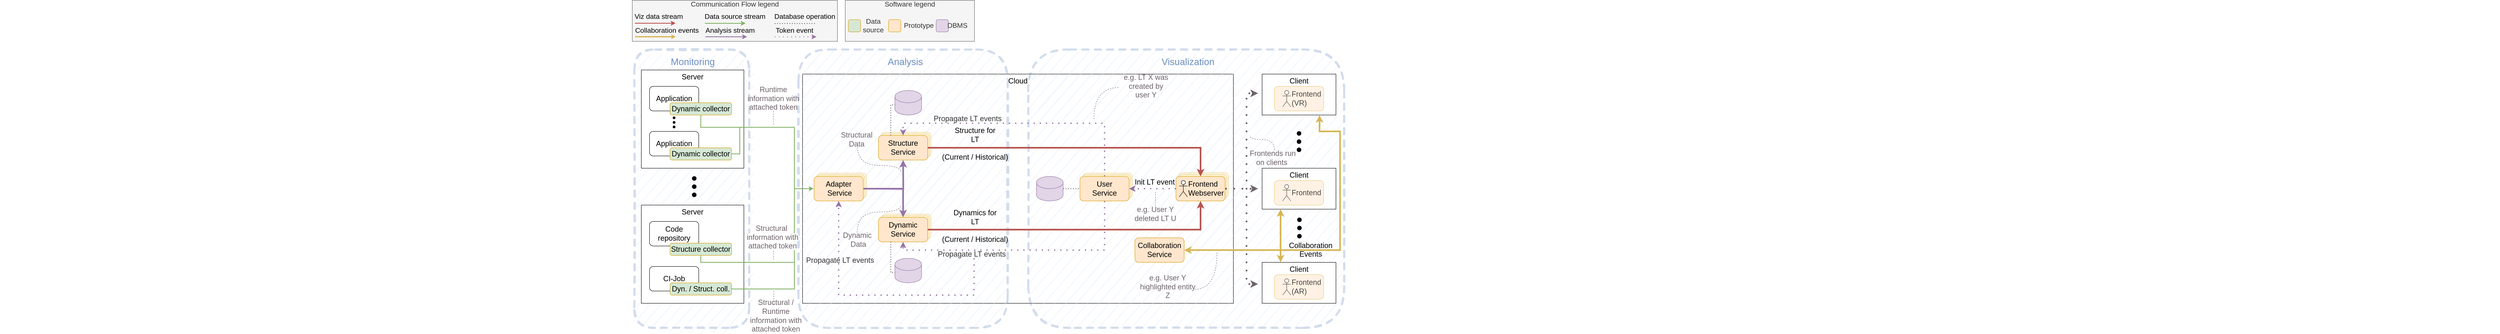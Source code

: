 <mxfile version="20.2.3" type="device"><diagram id="J4tJ-1ToKT8fK76RorCc" name="Page-1"><mxGraphModel dx="4031" dy="1826" grid="1" gridSize="10" guides="1" tooltips="1" connect="1" arrows="1" fold="1" page="0" pageScale="1" pageWidth="827" pageHeight="1169" math="0" shadow="0"><root><mxCell id="0"/><mxCell id="1" parent="0"/><mxCell id="ESKOOwQI_wDT-aI6lgPv-113" value="" style="rounded=1;whiteSpace=wrap;html=1;fontSize=17;fillColor=#dae8fc;strokeColor=#6c8ebf;dashed=1;strokeWidth=5;glass=0;shadow=0;sketch=1;opacity=30;arcSize=18;" parent="1" vertex="1"><mxGeometry x="-60" y="-40" width="280" height="680" as="geometry"/></mxCell><mxCell id="37" value="Server" style="rounded=0;whiteSpace=wrap;html=1;labelPosition=center;verticalLabelPosition=middle;align=center;verticalAlign=top;fontSize=18;" parent="1" vertex="1"><mxGeometry x="-43" y="340" width="250" height="240" as="geometry"/></mxCell><mxCell id="50" value="Server" style="rounded=0;whiteSpace=wrap;html=1;labelPosition=center;verticalLabelPosition=middle;align=center;verticalAlign=top;fontSize=18;" parent="1" vertex="1"><mxGeometry x="-43" y="10" width="250" height="240" as="geometry"/></mxCell><mxCell id="33" value="" style="group;fontSize=18;" parent="1" vertex="1" connectable="0"><mxGeometry x="-80" y="340" width="560" height="270" as="geometry"/></mxCell><mxCell id="35" style="edgeStyle=orthogonalEdgeStyle;rounded=0;orthogonalLoop=1;jettySize=auto;html=1;entryX=0;entryY=0.5;entryDx=0;entryDy=0;fillColor=#d5e8d4;strokeColor=#82b366;strokeWidth=2;gradientColor=#97d077;fontSize=18;" parent="33" edge="1"><mxGeometry relative="1" as="geometry"><mxPoint x="190" y="140" as="sourcePoint"/><Array as="points"><mxPoint x="410" y="140"/><mxPoint x="410" y="-40"/></Array><mxPoint x="457" y="-40" as="targetPoint"/></mxGeometry></mxCell><mxCell id="45" style="edgeStyle=orthogonalEdgeStyle;rounded=0;orthogonalLoop=1;jettySize=auto;html=1;exitX=0.5;exitY=1;exitDx=0;exitDy=0;gradientColor=#97d077;fillColor=#d5e8d4;strokeColor=#82b366;strokeWidth=2;endArrow=none;endFill=0;fontSize=18;" parent="33" source="40" edge="1"><mxGeometry x="-243" y="-120" as="geometry"><mxPoint x="287" y="140" as="targetPoint"/><Array as="points"><mxPoint x="182" y="140"/></Array></mxGeometry></mxCell><mxCell id="46" value="" style="group;fontSize=18;" parent="33" vertex="1" connectable="0"><mxGeometry x="57" y="150" width="200" height="70" as="geometry"/></mxCell><mxCell id="47" value="CI-Job" style="rounded=1;whiteSpace=wrap;html=1;fontSize=18;" parent="46" vertex="1"><mxGeometry width="120" height="60" as="geometry"/></mxCell><mxCell id="48" value="Dyn. / Struct. coll." style="rounded=1;whiteSpace=wrap;html=1;fillColor=#D5E8D4;strokeColor=#d79b00;fontSize=18;" parent="46" vertex="1"><mxGeometry x="50" y="40" width="150" height="30" as="geometry"/></mxCell><mxCell id="49" style="edgeStyle=orthogonalEdgeStyle;rounded=0;orthogonalLoop=1;jettySize=auto;html=1;exitX=1;exitY=0.5;exitDx=0;exitDy=0;gradientColor=#97d077;fillColor=#d5e8d4;strokeColor=#82b366;strokeWidth=2;endArrow=none;endFill=0;fontSize=18;" parent="33" source="48" edge="1"><mxGeometry x="-173" y="-120" as="geometry"><mxPoint x="261" y="140" as="targetPoint"/><Array as="points"><mxPoint x="410" y="205"/><mxPoint x="410" y="140"/></Array></mxGeometry></mxCell><mxCell id="38" value="" style="group;fontSize=18;rounded=1;" parent="33" vertex="1" connectable="0"><mxGeometry x="57" y="40" width="200" height="120" as="geometry"/></mxCell><mxCell id="39" value="Code repository" style="rounded=1;whiteSpace=wrap;html=1;fontSize=18;align=center;" parent="38" vertex="1"><mxGeometry width="120" height="60" as="geometry"/></mxCell><mxCell id="40" value="Structure collector" style="rounded=1;whiteSpace=wrap;html=1;fillColor=#D5E8D4;strokeColor=#d79b00;fontSize=18;" parent="38" vertex="1"><mxGeometry x="50" y="53" width="150" height="30" as="geometry"/></mxCell><mxCell id="2" value="&lt;font style=&quot;font-size: 18px;&quot;&gt;Cloud&lt;/font&gt;" style="rounded=0;whiteSpace=wrap;html=1;fontSize=18;verticalAlign=top;" parent="1" vertex="1"><mxGeometry x="350" y="20" width="1050" height="560" as="geometry"/></mxCell><mxCell id="ESKOOwQI_wDT-aI6lgPv-115" value="" style="rounded=1;whiteSpace=wrap;html=1;fontSize=17;fillColor=#dae8fc;strokeColor=#6c8ebf;dashed=1;strokeWidth=5;glass=0;shadow=0;sketch=1;opacity=30;" parent="1" vertex="1"><mxGeometry x="900" y="-39.99" width="770" height="680" as="geometry"/></mxCell><mxCell id="ESKOOwQI_wDT-aI6lgPv-106" value="" style="rounded=1;whiteSpace=wrap;html=1;fontSize=17;fillColor=#dae8fc;strokeColor=#6c8ebf;dashed=1;strokeWidth=5;glass=0;shadow=0;sketch=1;opacity=30;" parent="1" vertex="1"><mxGeometry x="340" y="-40" width="510" height="680" as="geometry"/></mxCell><mxCell id="UzIogiAlaAzddQ7dPUqk-159" value="" style="rounded=1;whiteSpace=wrap;html=1;fillColor=#fff2cc;strokeColor=#d6b656;fontSize=18;opacity=60;" parent="1" vertex="1"><mxGeometry x="543" y="162" width="120" height="60" as="geometry"/></mxCell><mxCell id="UzIogiAlaAzddQ7dPUqk-160" value="" style="rounded=1;whiteSpace=wrap;html=1;fillColor=#fff2cc;strokeColor=#d6b656;fontSize=18;opacity=60;" parent="1" vertex="1"><mxGeometry x="539" y="166" width="120" height="60" as="geometry"/></mxCell><mxCell id="5" style="edgeStyle=orthogonalEdgeStyle;rounded=0;orthogonalLoop=1;jettySize=auto;html=1;entryX=0;entryY=0.5;entryDx=0;entryDy=0;fillColor=#d5e8d4;strokeColor=#82b366;strokeWidth=2;gradientColor=#97d077;fontSize=18;" parent="1" edge="1"><mxGeometry relative="1" as="geometry"><mxPoint x="110" y="150" as="sourcePoint"/><Array as="points"><mxPoint x="330" y="150"/><mxPoint x="330" y="300"/></Array><mxPoint x="377" y="300" as="targetPoint"/></mxGeometry></mxCell><mxCell id="7" value="" style="edgeStyle=orthogonalEdgeStyle;rounded=0;orthogonalLoop=1;jettySize=auto;html=1;exitX=1;exitY=0.5;exitDx=0;exitDy=0;entryX=0.5;entryY=1;entryDx=0;entryDy=0;strokeWidth=4;fillColor=#e1d5e7;strokeColor=#9673A6;fontSize=18;" parent="1" edge="1"><mxGeometry x="0.538" y="-29" relative="1" as="geometry"><mxPoint x="535" y="300" as="sourcePoint"/><mxPoint x="595" y="230" as="targetPoint"/><mxPoint as="offset"/></mxGeometry></mxCell><mxCell id="UzIogiAlaAzddQ7dPUqk-156" value="" style="rounded=1;whiteSpace=wrap;html=1;fillColor=#fff2cc;strokeColor=#d6b656;fontSize=18;opacity=60;" parent="1" vertex="1"><mxGeometry x="386" y="262" width="120" height="60" as="geometry"/></mxCell><mxCell id="UzIogiAlaAzddQ7dPUqk-157" value="" style="rounded=1;whiteSpace=wrap;html=1;fillColor=#fff2cc;strokeColor=#d6b656;fontSize=18;opacity=60;" parent="1" vertex="1"><mxGeometry x="382" y="266" width="120" height="60" as="geometry"/></mxCell><mxCell id="UzIogiAlaAzddQ7dPUqk-161" value="" style="rounded=1;whiteSpace=wrap;html=1;fillColor=#fff2cc;strokeColor=#d6b656;fontSize=18;opacity=60;" parent="1" vertex="1"><mxGeometry x="543" y="362" width="120" height="60" as="geometry"/></mxCell><mxCell id="UzIogiAlaAzddQ7dPUqk-165" value="" style="rounded=1;whiteSpace=wrap;html=1;fillColor=#fff2cc;strokeColor=#d6b656;fontSize=18;opacity=60;" parent="1" vertex="1"><mxGeometry x="1268" y="261" width="120" height="60" as="geometry"/></mxCell><mxCell id="UzIogiAlaAzddQ7dPUqk-162" value="" style="rounded=1;whiteSpace=wrap;html=1;fillColor=#fff2cc;strokeColor=#d6b656;fontSize=18;opacity=60;" parent="1" vertex="1"><mxGeometry x="539" y="366" width="120" height="60" as="geometry"/></mxCell><mxCell id="8" value="" style="edgeStyle=orthogonalEdgeStyle;rounded=0;orthogonalLoop=1;jettySize=auto;html=1;exitX=1;exitY=0.5;exitDx=0;exitDy=0;entryX=0.5;entryY=0;entryDx=0;entryDy=0;strokeWidth=4;fillColor=#e1d5e7;strokeColor=#9673a6;fontSize=18;" parent="1" source="9" edge="1"><mxGeometry x="0.538" y="31" relative="1" as="geometry"><mxPoint x="535" y="300" as="sourcePoint"/><mxPoint x="595" y="370" as="targetPoint"/><Array as="points"><mxPoint x="595" y="300"/></Array><mxPoint as="offset"/></mxGeometry></mxCell><mxCell id="UzIogiAlaAzddQ7dPUqk-166" value="" style="rounded=1;whiteSpace=wrap;html=1;fillColor=#fff2cc;strokeColor=#d6b656;fontSize=18;opacity=60;" parent="1" vertex="1"><mxGeometry x="1264" y="265" width="120" height="60" as="geometry"/></mxCell><mxCell id="UzIogiAlaAzddQ7dPUqk-163" value="" style="rounded=1;whiteSpace=wrap;html=1;fillColor=#fff2cc;strokeColor=#d6b656;fontSize=18;opacity=60;" parent="1" vertex="1"><mxGeometry x="1034" y="262" width="120" height="60" as="geometry"/></mxCell><mxCell id="9" value="Adapter&lt;br style=&quot;font-size: 18px;&quot;&gt;&amp;nbsp;Service" style="rounded=1;whiteSpace=wrap;html=1;fillColor=#ffe6cc;strokeColor=#d79b00;fontSize=18;" parent="1" vertex="1"><mxGeometry x="378" y="270" width="120" height="60" as="geometry"/></mxCell><mxCell id="UzIogiAlaAzddQ7dPUqk-164" value="" style="rounded=1;whiteSpace=wrap;html=1;fillColor=#fff2cc;strokeColor=#d6b656;fontSize=18;opacity=60;" parent="1" vertex="1"><mxGeometry x="1030" y="266" width="120" height="60" as="geometry"/></mxCell><mxCell id="UzIogiAlaAzddQ7dPUqk-120" style="edgeStyle=orthogonalEdgeStyle;rounded=0;orthogonalLoop=1;jettySize=auto;html=1;entryX=0;entryY=0.5;entryDx=0;entryDy=0;entryPerimeter=0;dashed=1;dashPattern=1 2;fontSize=18;fontColor=#333333;endArrow=none;endFill=0;strokeColor=#6E636A;strokeWidth=2;exitX=0.25;exitY=0;exitDx=0;exitDy=0;" parent="1" source="11" target="WPKitCFaxDIHjvI5srTb-74" edge="1"><mxGeometry relative="1" as="geometry"><Array as="points"><mxPoint x="565" y="95"/></Array></mxGeometry></mxCell><mxCell id="11" value="&lt;div style=&quot;font-size: 18px;&quot;&gt;Structure&lt;/div&gt;&lt;div style=&quot;font-size: 18px;&quot;&gt;Service&lt;br style=&quot;font-size: 18px;&quot;&gt;&lt;/div&gt;" style="rounded=1;whiteSpace=wrap;html=1;fillColor=#ffe6cc;strokeColor=#d79b00;fontSize=18;" parent="1" vertex="1"><mxGeometry x="535" y="170" width="120" height="60" as="geometry"/></mxCell><mxCell id="UzIogiAlaAzddQ7dPUqk-121" style="edgeStyle=orthogonalEdgeStyle;rounded=0;orthogonalLoop=1;jettySize=auto;html=1;entryX=0;entryY=0.5;entryDx=0;entryDy=0;entryPerimeter=0;dashed=1;fontSize=18;fontColor=#333333;endArrow=none;endFill=0;strokeColor=#6E636A;dashPattern=1 2;strokeWidth=2;exitX=0.25;exitY=1;exitDx=0;exitDy=0;" parent="1" source="13" target="UzIogiAlaAzddQ7dPUqk-74" edge="1"><mxGeometry relative="1" as="geometry"><Array as="points"><mxPoint x="565" y="505"/></Array></mxGeometry></mxCell><mxCell id="13" value="Dynamic&lt;br style=&quot;font-size: 18px;&quot;&gt;Service" style="rounded=1;whiteSpace=wrap;html=1;fillColor=#ffe6cc;strokeColor=#d79b00;fontSize=18;" parent="1" vertex="1"><mxGeometry x="535" y="370" width="120" height="60" as="geometry"/></mxCell><mxCell id="16" style="edgeStyle=orthogonalEdgeStyle;rounded=0;orthogonalLoop=1;jettySize=auto;html=1;startArrow=classic;startFill=1;strokeWidth=4;fontSize=18;fillColor=#f8cecc;strokeColor=#b85450;exitX=0.5;exitY=1;exitDx=0;exitDy=0;endArrow=none;endFill=0;" parent="1" source="ESKOOwQI_wDT-aI6lgPv-137" target="13" edge="1"><mxGeometry relative="1" as="geometry"><Array as="points"><mxPoint x="1320" y="400"/></Array><mxPoint x="1100" y="330" as="sourcePoint"/><mxPoint x="780" y="400" as="targetPoint"/></mxGeometry></mxCell><mxCell id="17" value="Dynamics for &lt;br style=&quot;font-size: 18px;&quot;&gt;LT&lt;br style=&quot;font-size: 18px;&quot;&gt;&lt;br style=&quot;font-size: 18px;&quot;&gt;(Current / Historical)" style="edgeLabel;html=1;align=center;verticalAlign=middle;resizable=0;points=[];fontSize=18;labelBackgroundColor=none;" parent="16" vertex="1" connectable="0"><mxGeometry x="-0.521" y="1" relative="1" as="geometry"><mxPoint x="-444" y="-9" as="offset"/></mxGeometry></mxCell><mxCell id="22" value="&lt;font color=&quot;#6e636a&quot; style=&quot;font-size: 18px;&quot;&gt;Dynamic&amp;nbsp;&lt;br style=&quot;font-size: 18px;&quot;&gt;Data&lt;/font&gt;" style="text;html=1;strokeColor=none;fillColor=none;align=center;verticalAlign=middle;whiteSpace=wrap;rounded=0;fontSize=18;" parent="1" vertex="1"><mxGeometry x="465.5" y="415" width="40" height="20" as="geometry"/></mxCell><mxCell id="23" value="" style="group;fontSize=18;" parent="1" vertex="1" connectable="0"><mxGeometry x="81" y="270" width="10" height="50" as="geometry"/></mxCell><mxCell id="24" value="" style="shape=ellipse;html=1;fontSize=18;fillColor=#000000;" parent="23" vertex="1"><mxGeometry width="10" height="10" as="geometry"/></mxCell><mxCell id="25" value="" style="shape=ellipse;html=1;fontSize=18;fillColor=#000000;" parent="23" vertex="1"><mxGeometry y="20" width="10" height="10" as="geometry"/></mxCell><mxCell id="26" value="" style="shape=ellipse;html=1;fontSize=18;fillColor=#000000;" parent="23" vertex="1"><mxGeometry y="40" width="10" height="10" as="geometry"/></mxCell><mxCell id="51" value="" style="group;fontSize=18;" parent="1" vertex="1" connectable="0"><mxGeometry x="-23" y="50" width="200" height="120" as="geometry"/></mxCell><mxCell id="52" value="&lt;font style=&quot;font-size: 18px;&quot;&gt;Application&lt;/font&gt;" style="rounded=1;whiteSpace=wrap;html=1;fontSize=18;" parent="51" vertex="1"><mxGeometry width="120" height="60" as="geometry"/></mxCell><mxCell id="53" value="&lt;font style=&quot;font-size: 18px;&quot;&gt;Dynamic collector&lt;/font&gt;" style="rounded=1;whiteSpace=wrap;html=1;fillColor=#D5E8D4;strokeColor=#d79b00;fontSize=18;" parent="51" vertex="1"><mxGeometry x="50" y="40" width="150" height="30" as="geometry"/></mxCell><mxCell id="58" style="edgeStyle=orthogonalEdgeStyle;rounded=0;orthogonalLoop=1;jettySize=auto;html=1;exitX=0.5;exitY=1;exitDx=0;exitDy=0;gradientColor=#97d077;fillColor=#d5e8d4;strokeColor=#82b366;strokeWidth=2;endArrow=none;endFill=0;fontSize=18;" parent="1" source="53" edge="1"><mxGeometry x="7" as="geometry"><mxPoint x="207" y="150" as="targetPoint"/><Array as="points"><mxPoint x="102" y="150"/></Array></mxGeometry></mxCell><mxCell id="59" value="" style="group;fontSize=18;" parent="1" vertex="1" connectable="0"><mxGeometry x="-23" y="160" width="200" height="70" as="geometry"/></mxCell><mxCell id="60" value="&lt;font style=&quot;font-size: 18px;&quot;&gt;Application&lt;/font&gt;" style="rounded=1;whiteSpace=wrap;html=1;fontSize=18;" parent="59" vertex="1"><mxGeometry width="120" height="60" as="geometry"/></mxCell><mxCell id="61" value="&lt;font style=&quot;font-size: 18px;&quot;&gt;Dynamic collector&lt;/font&gt;" style="rounded=1;whiteSpace=wrap;html=1;fillColor=#D5E8D4;strokeColor=#d79b00;fontSize=18;" parent="59" vertex="1"><mxGeometry x="50" y="40" width="150" height="30" as="geometry"/></mxCell><mxCell id="62" style="edgeStyle=orthogonalEdgeStyle;rounded=0;orthogonalLoop=1;jettySize=auto;html=1;exitX=1;exitY=0.5;exitDx=0;exitDy=0;gradientColor=#97d077;fillColor=#d5e8d4;strokeColor=#82b366;strokeWidth=2;endArrow=none;endFill=0;fontSize=18;" parent="1" source="61" edge="1"><mxGeometry x="77" as="geometry"><mxPoint x="181" y="150" as="targetPoint"/><Array as="points"><mxPoint x="197" y="215"/><mxPoint x="197" y="150"/></Array></mxGeometry></mxCell><mxCell id="ESKOOwQI_wDT-aI6lgPv-75" value="&lt;div style=&quot;font-size: 18px;&quot;&gt;Collaboration Service&lt;/div&gt;" style="rounded=1;whiteSpace=wrap;html=1;fillColor=#ffe6cc;strokeColor=#d79b00;fontSize=18;" parent="1" vertex="1"><mxGeometry x="1160" y="420" width="120" height="60" as="geometry"/></mxCell><mxCell id="UzIogiAlaAzddQ7dPUqk-129" style="edgeStyle=orthogonalEdgeStyle;rounded=0;orthogonalLoop=1;jettySize=auto;html=1;entryX=0.5;entryY=0;entryDx=0;entryDy=0;fontSize=18;fontColor=#333333;endArrow=classic;endFill=1;strokeColor=#9673A6;strokeWidth=3;startArrow=none;startFill=0;dashed=1;dashPattern=1 4;exitX=0.5;exitY=0;exitDx=0;exitDy=0;" parent="1" source="ESKOOwQI_wDT-aI6lgPv-77" target="11" edge="1"><mxGeometry relative="1" as="geometry"><Array as="points"><mxPoint x="1086" y="140"/><mxPoint x="595" y="140"/></Array></mxGeometry></mxCell><mxCell id="UzIogiAlaAzddQ7dPUqk-133" value="Propagate LT events" style="edgeLabel;html=1;align=center;verticalAlign=middle;resizable=0;points=[];fontSize=18;fontColor=#333333;labelBackgroundColor=none;" parent="UzIogiAlaAzddQ7dPUqk-129" vertex="1" connectable="0"><mxGeometry x="0.148" relative="1" as="geometry"><mxPoint x="-91" y="-11" as="offset"/></mxGeometry></mxCell><mxCell id="UzIogiAlaAzddQ7dPUqk-131" style="edgeStyle=none;rounded=0;orthogonalLoop=1;jettySize=auto;html=1;entryX=0.5;entryY=1;entryDx=0;entryDy=0;dashed=1;dashPattern=1 4;fontSize=18;fontColor=#333333;startArrow=none;startFill=0;endArrow=classic;endFill=1;strokeColor=#9673A6;strokeWidth=3;exitX=0.5;exitY=1;exitDx=0;exitDy=0;" parent="1" source="ESKOOwQI_wDT-aI6lgPv-77" target="13" edge="1"><mxGeometry relative="1" as="geometry"><Array as="points"><mxPoint x="1086" y="450"/><mxPoint x="690" y="450"/><mxPoint x="595" y="450"/></Array></mxGeometry></mxCell><mxCell id="UzIogiAlaAzddQ7dPUqk-136" value="Propagate LT events" style="edgeLabel;html=1;align=center;verticalAlign=middle;resizable=0;points=[];fontSize=18;fontColor=#333333;labelBackgroundColor=none;" parent="UzIogiAlaAzddQ7dPUqk-131" vertex="1" connectable="0"><mxGeometry x="0.355" y="-1" relative="1" as="geometry"><mxPoint x="-17" y="11" as="offset"/></mxGeometry></mxCell><mxCell id="ESKOOwQI_wDT-aI6lgPv-77" value="&lt;div style=&quot;font-size: 18px;&quot;&gt;User&lt;/div&gt;&lt;div style=&quot;font-size: 18px;&quot;&gt;Service&lt;br style=&quot;font-size: 18px;&quot;&gt;&lt;/div&gt;" style="rounded=1;whiteSpace=wrap;html=1;fillColor=#ffe6cc;strokeColor=#d79b00;fontSize=18;" parent="1" vertex="1"><mxGeometry x="1026" y="270" width="120" height="60" as="geometry"/></mxCell><mxCell id="ESKOOwQI_wDT-aI6lgPv-109" value="&lt;font style=&quot;font-size: 23px;&quot;&gt;Analysis&lt;/font&gt;" style="text;html=1;align=center;verticalAlign=middle;resizable=0;points=[];autosize=1;strokeColor=none;fillColor=none;fontColor=#6C8EBF;" parent="1" vertex="1"><mxGeometry x="545" y="-29.998" width="110" height="40" as="geometry"/></mxCell><mxCell id="ESKOOwQI_wDT-aI6lgPv-114" value="&lt;font style=&quot;font-size: 23px;&quot;&gt;Monitoring&lt;/font&gt;" style="text;html=1;align=center;verticalAlign=middle;resizable=0;points=[];autosize=1;strokeColor=none;fillColor=none;fontColor=#6C8EBF;fontSize=12;" parent="1" vertex="1"><mxGeometry x="17" y="-29.998" width="130" height="40" as="geometry"/></mxCell><mxCell id="ESKOOwQI_wDT-aI6lgPv-116" value="&lt;font style=&quot;font-size: 23px;&quot;&gt;Visualization&lt;/font&gt;" style="text;html=1;align=center;verticalAlign=middle;resizable=0;points=[];autosize=1;strokeColor=none;fillColor=none;fontColor=#6C8EBF;" parent="1" vertex="1"><mxGeometry x="1214" y="-29.998" width="150" height="40" as="geometry"/></mxCell><mxCell id="ESKOOwQI_wDT-aI6lgPv-118" style="edgeStyle=orthogonalEdgeStyle;rounded=0;orthogonalLoop=1;jettySize=auto;html=1;strokeWidth=3;fontSize=18;startArrow=none;startFill=0;fillColor=#f8cecc;strokeColor=#9673A6;entryX=1;entryY=0.5;entryDx=0;entryDy=0;exitX=0;exitY=0.5;exitDx=0;exitDy=0;dashed=1;dashPattern=1 4;" parent="1" source="ESKOOwQI_wDT-aI6lgPv-137" target="ESKOOwQI_wDT-aI6lgPv-77" edge="1"><mxGeometry relative="1" as="geometry"><mxPoint x="1300" y="100" as="sourcePoint"/><mxPoint x="1220" y="100" as="targetPoint"/><Array as="points"><mxPoint x="1220" y="300"/><mxPoint x="1220" y="300"/></Array></mxGeometry></mxCell><mxCell id="ESKOOwQI_wDT-aI6lgPv-119" value="Init LT event" style="edgeLabel;html=1;align=center;verticalAlign=middle;resizable=0;points=[];fontSize=18;labelBackgroundColor=none;rotation=0;" parent="ESKOOwQI_wDT-aI6lgPv-118" vertex="1" connectable="0"><mxGeometry x="0.239" relative="1" as="geometry"><mxPoint x="18" y="-16" as="offset"/></mxGeometry></mxCell><mxCell id="ESKOOwQI_wDT-aI6lgPv-139" value="" style="group;fontSize=18;" parent="1" vertex="1" connectable="0"><mxGeometry x="1260" y="270" width="124" height="60" as="geometry"/></mxCell><mxCell id="ESKOOwQI_wDT-aI6lgPv-137" value="&lt;div style=&quot;font-size: 18px;&quot;&gt;&lt;span style=&quot;color: rgba(0, 0, 0, 0); font-family: monospace; font-size: 18px;&quot;&gt;%3CmxGraphModel%3E%3Croot%3E%3CmxCell%20id%3D%220%22%2F%3E%3CmxCell%20id%3D%221%22%20parent%3D%220%22%2F%3E%3CmxCell%20id%3D%222%22%20value%3D%22Frontend%22%20style%3D%22shape%3DumlActor%3BverticalLabelPosition%3Dmiddle%3BverticalAlign%3Dmiddle%3Bhtml%3D1%3BoutlineConnect%3D0%3BfontSize%3D14%3Balign%3Dleft%3BlabelPosition%3Dright%3B%22%20vertex%3D%221%22%20parent%3D%221%22%3E%3CmxGeometry%20x%3D%221280%22%20y%3D%22265%22%20width%3D%2230%22%20height%3D%2260%22%20as%3D%22geometry%22%2F%3E%3C%2FmxCell%3E%3C%2Froot%3E%3C%2FmxGraphModel%3E&lt;/span&gt;&lt;br style=&quot;font-size: 18px;&quot;&gt;&lt;/div&gt;" style="rounded=1;whiteSpace=wrap;html=1;fillColor=#ffe6cc;strokeColor=#d79b00;fontSize=18;" parent="ESKOOwQI_wDT-aI6lgPv-139" vertex="1"><mxGeometry width="120" height="60" as="geometry"/></mxCell><mxCell id="ESKOOwQI_wDT-aI6lgPv-138" value="Frontend&lt;br style=&quot;font-size: 18px;&quot;&gt;Webserver" style="shape=umlActor;verticalLabelPosition=middle;verticalAlign=middle;html=1;outlineConnect=0;fontSize=18;align=left;labelPosition=right;" parent="ESKOOwQI_wDT-aI6lgPv-139" vertex="1"><mxGeometry x="8" y="10" width="20" height="40" as="geometry"/></mxCell><mxCell id="WPKitCFaxDIHjvI5srTb-74" value="" style="shape=cylinder3;whiteSpace=wrap;html=1;boundedLbl=1;backgroundOutline=1;size=15;fillColor=#e1d5e7;strokeColor=#9673a6;fontSize=18;" parent="1" vertex="1"><mxGeometry x="575" y="60" width="65" height="60.02" as="geometry"/></mxCell><mxCell id="UzIogiAlaAzddQ7dPUqk-74" value="" style="shape=cylinder3;whiteSpace=wrap;html=1;boundedLbl=1;backgroundOutline=1;size=15;fillColor=#e1d5e7;strokeColor=#9673a6;fontSize=18;" parent="1" vertex="1"><mxGeometry x="575" y="470" width="65" height="60" as="geometry"/></mxCell><mxCell id="UzIogiAlaAzddQ7dPUqk-126" style="edgeStyle=orthogonalEdgeStyle;rounded=0;orthogonalLoop=1;jettySize=auto;html=1;dashed=1;dashPattern=1 2;fontSize=18;fontColor=#333333;endArrow=none;endFill=0;strokeColor=#6E636A;strokeWidth=2;exitX=1;exitY=0.5;exitDx=0;exitDy=0;exitPerimeter=0;" parent="1" source="sIECb8X20W6JlPce1dND-84" target="ESKOOwQI_wDT-aI6lgPv-77" edge="1"><mxGeometry relative="1" as="geometry"><mxPoint x="990" y="298.714" as="sourcePoint"/></mxGeometry></mxCell><mxCell id="UzIogiAlaAzddQ7dPUqk-101" value="&lt;font style=&quot;font-size: 17px;&quot;&gt;Software legend&lt;br style=&quot;font-size: 17px;&quot;&gt;&lt;/font&gt;&lt;br style=&quot;font-size: 17px;&quot;&gt;&lt;br style=&quot;font-size: 17px;&quot;&gt;&lt;br style=&quot;font-size: 17px;&quot;&gt;&lt;br style=&quot;font-size: 17px;&quot;&gt;" style="rounded=0;whiteSpace=wrap;html=1;fontSize=17;fillColor=#f5f5f5;strokeColor=#666666;fontColor=#333333;" parent="1" vertex="1"><mxGeometry x="454" y="-160" width="315" height="100" as="geometry"/></mxCell><mxCell id="UzIogiAlaAzddQ7dPUqk-110" value="&lt;span class=&quot;ILfuVd&quot; style=&quot;font-size: 17px;&quot;&gt;&lt;font style=&quot;font-size: 17px;&quot; color=&quot;#333333&quot;&gt;Data source&lt;/font&gt;&lt;/span&gt;" style="text;html=1;strokeColor=none;fillColor=none;align=center;verticalAlign=middle;whiteSpace=wrap;rounded=0;fontSize=17;fontColor=#6E636A;" parent="1" vertex="1"><mxGeometry x="497.5" y="-113" width="48.5" height="30" as="geometry"/></mxCell><mxCell id="UzIogiAlaAzddQ7dPUqk-108" value="" style="rounded=1;whiteSpace=wrap;html=1;fillColor=#D5E8D4;strokeColor=#d79b00;fontSize=17;" parent="1" vertex="1"><mxGeometry x="461.5" y="-113" width="30" height="30" as="geometry"/></mxCell><mxCell id="UzIogiAlaAzddQ7dPUqk-111" value="" style="rounded=1;whiteSpace=wrap;html=1;fillColor=#ffe6cc;strokeColor=#d79b00;fontSize=17;" parent="1" vertex="1"><mxGeometry x="559.5" y="-113" width="30" height="30" as="geometry"/></mxCell><mxCell id="UzIogiAlaAzddQ7dPUqk-112" value="&lt;span class=&quot;ILfuVd&quot; style=&quot;font-size: 17px;&quot;&gt;&lt;font style=&quot;font-size: 17px;&quot; color=&quot;#333333&quot;&gt;Prototype&lt;/font&gt;&lt;/span&gt;" style="text;html=1;strokeColor=none;fillColor=none;align=center;verticalAlign=middle;whiteSpace=wrap;rounded=0;fontSize=17;fontColor=#6E636A;" parent="1" vertex="1"><mxGeometry x="601.5" y="-113" width="63" height="30" as="geometry"/></mxCell><mxCell id="UzIogiAlaAzddQ7dPUqk-114" value="" style="rounded=1;whiteSpace=wrap;html=1;backgroundOutline=1;size=15;fillColor=#e1d5e7;strokeColor=#9673a6;fontSize=17;" parent="1" vertex="1"><mxGeometry x="675.5" y="-113" width="30" height="30" as="geometry"/></mxCell><mxCell id="UzIogiAlaAzddQ7dPUqk-116" value="&lt;span class=&quot;ILfuVd&quot; style=&quot;font-size: 17px;&quot;&gt;&lt;font style=&quot;font-size: 17px;&quot; color=&quot;#333333&quot;&gt;DBMS&lt;/font&gt;&lt;/span&gt;" style="text;html=1;strokeColor=none;fillColor=none;align=center;verticalAlign=middle;whiteSpace=wrap;rounded=0;fontSize=17;fontColor=#6E636A;" parent="1" vertex="1"><mxGeometry x="705.5" y="-113" width="43" height="30" as="geometry"/></mxCell><mxCell id="UzIogiAlaAzddQ7dPUqk-142" style="edgeStyle=none;rounded=0;orthogonalLoop=1;jettySize=auto;html=1;entryX=0.5;entryY=1;entryDx=0;entryDy=0;dashed=1;dashPattern=1 4;fontSize=18;fontColor=#333333;startArrow=none;startFill=0;endArrow=classic;endFill=1;strokeColor=#9673A6;strokeWidth=3;" parent="1" target="9" edge="1"><mxGeometry relative="1" as="geometry"><mxPoint x="768" y="470" as="sourcePoint"/><mxPoint x="360" y="590.0" as="targetPoint"/><Array as="points"><mxPoint x="768" y="560"/><mxPoint x="640" y="560"/><mxPoint x="438" y="560"/><mxPoint x="438" y="370"/></Array></mxGeometry></mxCell><mxCell id="UzIogiAlaAzddQ7dPUqk-143" value="Propagate LT events" style="edgeLabel;html=1;align=center;verticalAlign=middle;resizable=0;points=[];fontSize=18;fontColor=#333333;labelBackgroundColor=none;" parent="UzIogiAlaAzddQ7dPUqk-142" vertex="1" connectable="0"><mxGeometry x="0.355" y="-1" relative="1" as="geometry"><mxPoint x="2" y="-65" as="offset"/></mxGeometry></mxCell><mxCell id="UzIogiAlaAzddQ7dPUqk-145" style="edgeStyle=orthogonalEdgeStyle;orthogonalLoop=1;jettySize=auto;html=1;startArrow=none;startFill=0;strokeWidth=1;fontSize=18;endArrow=none;endFill=0;jumpStyle=none;curved=1;fillColor=#bac8d3;strokeColor=#6E636A;dashed=1;" parent="1" edge="1"><mxGeometry relative="1" as="geometry"><mxPoint x="1060" y="130" as="targetPoint"/><mxPoint x="1120" y="53" as="sourcePoint"/></mxGeometry></mxCell><mxCell id="UzIogiAlaAzddQ7dPUqk-146" value="&lt;font color=&quot;#6e636a&quot; style=&quot;font-size: 18px;&quot;&gt;e.g. LT X was created by user Y&lt;/font&gt;" style="text;html=1;strokeColor=none;fillColor=none;align=center;verticalAlign=middle;whiteSpace=wrap;rounded=0;fontSize=18;" parent="1" vertex="1"><mxGeometry x="1130" y="40" width="114" height="20" as="geometry"/></mxCell><mxCell id="UzIogiAlaAzddQ7dPUqk-148" style="edgeStyle=none;rounded=0;orthogonalLoop=1;jettySize=auto;html=1;dashed=1;dashPattern=1 4;fontSize=18;fontColor=#333333;startArrow=none;startFill=0;endArrow=classic;endFill=1;strokeColor=#6E636A;strokeWidth=4;" parent="1" source="ESKOOwQI_wDT-aI6lgPv-137" edge="1"><mxGeometry relative="1" as="geometry"><mxPoint x="1460" y="300" as="targetPoint"/></mxGeometry></mxCell><mxCell id="UzIogiAlaAzddQ7dPUqk-150" style="edgeStyle=orthogonalEdgeStyle;orthogonalLoop=1;jettySize=auto;html=1;startArrow=none;startFill=0;strokeWidth=1;fontSize=18;endArrow=none;endFill=0;jumpStyle=none;curved=1;fillColor=#bac8d3;strokeColor=#6E636A;dashed=1;" parent="1" edge="1"><mxGeometry relative="1" as="geometry"><mxPoint x="1440" y="170" as="targetPoint"/><mxPoint x="1500" y="205" as="sourcePoint"/><Array as="points"><mxPoint x="1500" y="180"/><mxPoint x="1440" y="180"/></Array></mxGeometry></mxCell><mxCell id="14" style="edgeStyle=orthogonalEdgeStyle;rounded=0;orthogonalLoop=1;jettySize=auto;html=1;strokeWidth=4;fontSize=18;startArrow=classic;startFill=1;fillColor=#f8cecc;strokeColor=#b85450;entryX=1;entryY=0.5;entryDx=0;entryDy=0;exitX=0.5;exitY=0;exitDx=0;exitDy=0;endArrow=none;endFill=0;" parent="1" source="ESKOOwQI_wDT-aI6lgPv-137" target="11" edge="1"><mxGeometry relative="1" as="geometry"><mxPoint x="1090" y="200" as="sourcePoint"/><mxPoint x="784" y="200" as="targetPoint"/><Array as="points"><mxPoint x="1320" y="200"/></Array></mxGeometry></mxCell><mxCell id="15" value="Structure for&lt;br style=&quot;font-size: 18px;&quot;&gt;LT&lt;br style=&quot;font-size: 18px;&quot;&gt;&lt;br style=&quot;font-size: 18px;&quot;&gt;(Current / Historical)" style="edgeLabel;html=1;align=center;verticalAlign=middle;resizable=0;points=[];fontSize=18;labelBackgroundColor=none;" parent="14" vertex="1" connectable="0"><mxGeometry x="0.239" relative="1" as="geometry"><mxPoint x="-165" y="-9" as="offset"/></mxGeometry></mxCell><mxCell id="sIECb8X20W6JlPce1dND-82" style="edgeStyle=orthogonalEdgeStyle;orthogonalLoop=1;jettySize=auto;html=1;startArrow=none;startFill=0;strokeWidth=1;fontSize=18;endArrow=none;endFill=0;jumpStyle=none;curved=1;fillColor=#bac8d3;strokeColor=#6E636A;dashed=1;entryX=1;entryY=0.5;entryDx=0;entryDy=0;" parent="1" edge="1"><mxGeometry relative="1" as="geometry"><mxPoint x="1304" y="546.0" as="targetPoint"/><mxPoint x="1360" y="456" as="sourcePoint"/><Array as="points"><mxPoint x="1360" y="546"/></Array></mxGeometry></mxCell><mxCell id="sIECb8X20W6JlPce1dND-83" value="&lt;font color=&quot;#6e636a&quot; style=&quot;font-size: 18px;&quot;&gt;e.g. User Y highlighted entity Z&lt;/font&gt;" style="text;html=1;strokeColor=none;fillColor=none;align=center;verticalAlign=middle;whiteSpace=wrap;rounded=0;fontSize=18;" parent="1" vertex="1"><mxGeometry x="1170" y="530" width="140" height="20" as="geometry"/></mxCell><mxCell id="sIECb8X20W6JlPce1dND-84" value="" style="shape=cylinder3;whiteSpace=wrap;html=1;boundedLbl=1;backgroundOutline=1;size=15;fillColor=#e1d5e7;strokeColor=#9673a6;fontSize=18;" parent="1" vertex="1"><mxGeometry x="920" y="270" width="65" height="60.02" as="geometry"/></mxCell><mxCell id="sIECb8X20W6JlPce1dND-85" value="" style="group;fontSize=18;" parent="1" vertex="1" connectable="0"><mxGeometry x="34" y="124" width="5.74" height="28.0" as="geometry"/></mxCell><mxCell id="55" value="" style="shape=ellipse;html=1;fontSize=18;fillColor=#000000;" parent="sIECb8X20W6JlPce1dND-85" vertex="1"><mxGeometry width="5.74" height="5.6" as="geometry"/></mxCell><mxCell id="56" value="" style="shape=ellipse;html=1;fontSize=18;fillColor=#000000;" parent="sIECb8X20W6JlPce1dND-85" vertex="1"><mxGeometry y="11.2" width="5.74" height="5.6" as="geometry"/></mxCell><mxCell id="57" value="" style="shape=ellipse;html=1;fontSize=18;fillColor=#000000;" parent="sIECb8X20W6JlPce1dND-85" vertex="1"><mxGeometry y="22.4" width="5.74" height="5.6" as="geometry"/></mxCell><mxCell id="64" value="&lt;font style=&quot;font-size: 17px;&quot;&gt;Communication Flow legend&lt;br style=&quot;font-size: 17px;&quot;&gt;&lt;br style=&quot;font-size: 17px;&quot;&gt;&lt;br style=&quot;font-size: 17px;&quot;&gt;&lt;br style=&quot;font-size: 17px;&quot;&gt;&lt;br style=&quot;font-size: 17px;&quot;&gt;&lt;/font&gt;" style="rounded=0;whiteSpace=wrap;html=1;fontSize=17;fillColor=#f5f5f5;strokeColor=#666666;fontColor=#333333;" parent="1" vertex="1"><mxGeometry x="-65" y="-160" width="500" height="100" as="geometry"/></mxCell><mxCell id="67" value="" style="edgeStyle=orthogonalEdgeStyle;rounded=0;orthogonalLoop=1;jettySize=auto;html=1;exitX=1;exitY=0.5;exitDx=0;exitDy=0;fillColor=#e1d5e7;strokeColor=#9673a6;strokeWidth=2;verticalAlign=middle;fontSize=17;spacingBottom=3;" parent="1" edge="1"><mxGeometry x="-0.171" y="12" relative="1" as="geometry"><mxPoint x="112.996" y="-71.169" as="sourcePoint"/><mxPoint x="214.789" y="-71.169" as="targetPoint"/><mxPoint as="offset"/></mxGeometry></mxCell><mxCell id="69" value="" style="edgeStyle=orthogonalEdgeStyle;rounded=0;orthogonalLoop=1;jettySize=auto;html=1;strokeWidth=3;fontSize=17;fillColor=#fff2cc;strokeColor=#d6b656;verticalAlign=bottom;endSize=2;" parent="1" edge="1"><mxGeometry relative="1" as="geometry"><mxPoint x="-58.308" y="-71.244" as="sourcePoint"/><mxPoint x="41.002" y="-71.244" as="targetPoint"/><Array as="points"><mxPoint x="-58.308" y="-71.244"/></Array></mxGeometry></mxCell><mxCell id="65" style="edgeStyle=orthogonalEdgeStyle;rounded=0;orthogonalLoop=1;jettySize=auto;html=1;exitX=1;exitY=0.5;exitDx=0;exitDy=0;fillColor=#d5e8d4;strokeColor=#82b366;strokeWidth=2;gradientColor=#97d077;fontSize=17;" parent="1" edge="1"><mxGeometry relative="1" as="geometry"><mxPoint x="111.996" y="-104.004" as="sourcePoint"/><mxPoint x="211.307" y="-104.004" as="targetPoint"/></mxGeometry></mxCell><mxCell id="sIECb8X20W6JlPce1dND-78" value="Collaboration events" style="text;html=1;align=center;verticalAlign=middle;resizable=0;points=[];autosize=1;strokeColor=none;fillColor=none;fontSize=17;" parent="1" vertex="1"><mxGeometry x="-71" y="-101" width="180" height="30" as="geometry"/></mxCell><mxCell id="sIECb8X20W6JlPce1dND-79" value="Analysis stream" style="text;html=1;align=center;verticalAlign=middle;resizable=0;points=[];autosize=1;strokeColor=none;fillColor=none;fontSize=17;" parent="1" vertex="1"><mxGeometry x="103" y="-101" width="140" height="30" as="geometry"/></mxCell><mxCell id="sIECb8X20W6JlPce1dND-80" value="Data source stream" style="text;html=1;align=center;verticalAlign=middle;resizable=0;points=[];autosize=1;strokeColor=none;fillColor=none;fontSize=17;" parent="1" vertex="1"><mxGeometry x="100" y="-135" width="170" height="30" as="geometry"/></mxCell><mxCell id="sIECb8X20W6JlPce1dND-81" value="Viz data stream" style="text;html=1;align=center;verticalAlign=middle;resizable=0;points=[];autosize=1;strokeColor=none;fillColor=none;fontSize=17;" parent="1" vertex="1"><mxGeometry x="-71" y="-135" width="140" height="30" as="geometry"/></mxCell><mxCell id="sIECb8X20W6JlPce1dND-89" value="" style="edgeStyle=orthogonalEdgeStyle;rounded=0;orthogonalLoop=1;jettySize=auto;html=1;exitX=1;exitY=0.5;exitDx=0;exitDy=0;fillColor=#e1d5e7;strokeColor=#6E636A;strokeWidth=2;verticalAlign=middle;fontSize=17;spacingBottom=3;dashed=1;dashPattern=1 2;endArrow=none;endFill=0;" parent="1" edge="1"><mxGeometry x="-0.171" y="12" relative="1" as="geometry"><mxPoint x="281.996" y="-103.609" as="sourcePoint"/><mxPoint x="383.789" y="-103.609" as="targetPoint"/><mxPoint as="offset"/></mxGeometry></mxCell><mxCell id="68" value="" style="edgeStyle=orthogonalEdgeStyle;rounded=0;orthogonalLoop=1;jettySize=auto;html=1;exitX=1;exitY=0.333;exitDx=0;exitDy=0;exitPerimeter=0;strokeWidth=2;fontSize=17;startArrow=none;startFill=0;fillColor=#f8cecc;strokeColor=#b85450;verticalAlign=bottom;" parent="1" edge="1"><mxGeometry relative="1" as="geometry"><mxPoint x="-58.658" y="-104.232" as="sourcePoint"/><mxPoint x="40.652" y="-104.232" as="targetPoint"/><Array as="points"><mxPoint x="-9.003" y="-104.232"/><mxPoint x="-9.003" y="-104.232"/></Array></mxGeometry></mxCell><mxCell id="sIECb8X20W6JlPce1dND-90" value="Database operation" style="text;html=1;align=center;verticalAlign=middle;resizable=0;points=[];autosize=1;strokeColor=none;fillColor=none;fontSize=17;" parent="1" vertex="1"><mxGeometry x="270" y="-135" width="170" height="30" as="geometry"/></mxCell><mxCell id="sIECb8X20W6JlPce1dND-91" value="" style="edgeStyle=orthogonalEdgeStyle;rounded=0;orthogonalLoop=1;jettySize=auto;html=1;exitX=1;exitY=0.5;exitDx=0;exitDy=0;fillColor=#e1d5e7;strokeColor=#9673a6;strokeWidth=2;verticalAlign=middle;fontSize=17;spacingBottom=3;dashed=1;dashPattern=1 4;" parent="1" edge="1"><mxGeometry x="-0.171" y="12" relative="1" as="geometry"><mxPoint x="282.206" y="-70.999" as="sourcePoint"/><mxPoint x="383.999" y="-70.999" as="targetPoint"/><mxPoint as="offset"/></mxGeometry></mxCell><mxCell id="sIECb8X20W6JlPce1dND-92" value="Token event" style="text;html=1;align=center;verticalAlign=middle;resizable=0;points=[];autosize=1;strokeColor=none;fillColor=none;fontSize=17;" parent="1" vertex="1"><mxGeometry x="270" y="-101" width="120" height="30" as="geometry"/></mxCell><mxCell id="sIECb8X20W6JlPce1dND-94" style="edgeStyle=orthogonalEdgeStyle;orthogonalLoop=1;jettySize=auto;html=1;startArrow=none;startFill=0;strokeWidth=1;fontSize=18;endArrow=none;endFill=0;jumpStyle=none;curved=1;fillColor=#bac8d3;strokeColor=#6E636A;dashed=1;exitX=0.5;exitY=1;exitDx=0;exitDy=0;" parent="1" edge="1"><mxGeometry relative="1" as="geometry"><mxPoint x="589.5" y="340.0" as="targetPoint"/><mxPoint x="483" y="407.0" as="sourcePoint"/><Array as="points"><mxPoint x="483.5" y="357.0"/><mxPoint x="589.5" y="357.0"/></Array></mxGeometry></mxCell><mxCell id="sIECb8X20W6JlPce1dND-97" style="edgeStyle=orthogonalEdgeStyle;orthogonalLoop=1;jettySize=auto;html=1;startArrow=none;startFill=0;strokeWidth=1;fontSize=18;endArrow=none;endFill=0;jumpStyle=none;curved=1;fillColor=#bac8d3;strokeColor=#6E636A;dashed=1;exitX=0.5;exitY=1;exitDx=0;exitDy=0;" parent="1" edge="1"><mxGeometry relative="1" as="geometry"><mxPoint x="589.5" y="260.0" as="targetPoint"/><mxPoint x="483" y="193.0" as="sourcePoint"/><Array as="points"><mxPoint x="483.5" y="243.0"/><mxPoint x="589.5" y="243.0"/></Array></mxGeometry></mxCell><mxCell id="sIECb8X20W6JlPce1dND-102" value="" style="group;fontSize=18;" parent="1" vertex="1" connectable="0"><mxGeometry x="1470" y="300" width="180" height="90" as="geometry"/></mxCell><mxCell id="CFyOosoDNdjLNxKiEovH-80" value="" style="group;fontSize=18;" parent="sIECb8X20W6JlPce1dND-102" vertex="1" connectable="0"><mxGeometry y="-50" width="180" height="100" as="geometry"/></mxCell><mxCell id="CFyOosoDNdjLNxKiEovH-76" value="&lt;font style=&quot;font-size: 18px;&quot;&gt;Client&lt;/font&gt;" style="rounded=0;whiteSpace=wrap;html=1;labelPosition=center;verticalLabelPosition=middle;align=center;verticalAlign=top;fontSize=18;" parent="CFyOosoDNdjLNxKiEovH-80" vertex="1"><mxGeometry width="180" height="100" as="geometry"/></mxCell><mxCell id="sIECb8X20W6JlPce1dND-100" value="&lt;div style=&quot;font-size: 18px;&quot;&gt;&lt;span style=&quot;color: rgba(0, 0, 0, 0); font-family: monospace; font-size: 18px;&quot;&gt;%3CmxGraphModel%3E%3Croot%3E%3CmxCell%20id%3D%220%22%2F%3E%3CmxCell%20id%3D%221%22%20parent%3D%220%22%2F%3E%3CmxCell%20id%3D%222%22%20value%3D%22Frontend%22%20style%3D%22shape%3DumlActor%3BverticalLabelPosition%3Dmiddle%3BverticalAlign%3Dmiddle%3Bhtml%3D1%3BoutlineConnect%3D0%3BfontSize%3D14%3Balign%3Dleft%3BlabelPosition%3Dright%3B%22%20vertex%3D%221%22%20parent%3D%221%22%3E%3CmxGeometry%20x%3D%221280%22%20y%3D%22265%22%20width%3D%2230%22%20height%3D%2260%22%20as%3D%22geometry%22%2F%3E%3C%2FmxCell%3E%3C%2Froot%3E%3C%2FmxGraphModel%3E&lt;/span&gt;&lt;br style=&quot;font-size: 18px;&quot;&gt;&lt;/div&gt;" style="rounded=1;whiteSpace=wrap;html=1;fillColor=#ffe6cc;strokeColor=#d79b00;opacity=50;fontSize=18;" parent="CFyOosoDNdjLNxKiEovH-80" vertex="1"><mxGeometry x="30" y="30" width="120" height="60" as="geometry"/></mxCell><mxCell id="CFyOosoDNdjLNxKiEovH-79" value="Frontend" style="shape=umlActor;verticalLabelPosition=middle;verticalAlign=middle;html=1;outlineConnect=0;fontSize=18;align=left;labelPosition=right;opacity=70;textOpacity=70;" parent="CFyOosoDNdjLNxKiEovH-80" vertex="1"><mxGeometry x="50" y="40" width="20" height="40" as="geometry"/></mxCell><mxCell id="7rOnBiEAG43ImXqKh5D--74" value="&lt;font color=&quot;#6e636a&quot; style=&quot;font-size: 18px;&quot;&gt;Runtime &lt;br style=&quot;font-size: 18px;&quot;&gt;information with &lt;br style=&quot;font-size: 18px;&quot;&gt;attached token&lt;/font&gt;" style="text;html=1;strokeColor=none;fillColor=none;align=center;verticalAlign=middle;whiteSpace=wrap;rounded=0;fontSize=18;" parent="1" vertex="1"><mxGeometry x="209" y="70" width="140" height="20" as="geometry"/></mxCell><mxCell id="7rOnBiEAG43ImXqKh5D--75" style="edgeStyle=orthogonalEdgeStyle;orthogonalLoop=1;jettySize=auto;html=1;startArrow=none;startFill=0;strokeWidth=1;fontSize=18;endArrow=none;endFill=0;jumpStyle=none;curved=1;fillColor=#bac8d3;strokeColor=#6E636A;dashed=1;" parent="1" edge="1"><mxGeometry relative="1" as="geometry"><mxPoint x="279.25" y="145" as="targetPoint"/><mxPoint x="279" y="110" as="sourcePoint"/><Array as="points"><mxPoint x="278.25" y="130"/></Array></mxGeometry></mxCell><mxCell id="7rOnBiEAG43ImXqKh5D--79" value="&lt;font color=&quot;#6e636a&quot; style=&quot;font-size: 18px;&quot;&gt;e.g. User Y deleted LT U&lt;/font&gt;" style="text;html=1;strokeColor=none;fillColor=none;align=center;verticalAlign=middle;whiteSpace=wrap;rounded=0;fontSize=18;" parent="1" vertex="1"><mxGeometry x="1140" y="352" width="140" height="20" as="geometry"/></mxCell><mxCell id="7rOnBiEAG43ImXqKh5D--80" style="edgeStyle=orthogonalEdgeStyle;orthogonalLoop=1;jettySize=auto;html=1;startArrow=none;startFill=0;strokeWidth=1;fontSize=18;endArrow=none;endFill=0;jumpStyle=none;curved=1;fillColor=#bac8d3;strokeColor=#6E636A;dashed=1;" parent="1" edge="1"><mxGeometry relative="1" as="geometry"><mxPoint x="1210.11" y="343" as="targetPoint"/><mxPoint x="1209.86" y="308" as="sourcePoint"/><Array as="points"><mxPoint x="1209.11" y="328"/></Array></mxGeometry></mxCell><mxCell id="7rOnBiEAG43ImXqKh5D--76" value="&lt;font color=&quot;#6e636a&quot; style=&quot;font-size: 18px;&quot;&gt;Structural / &lt;br style=&quot;font-size: 18px;&quot;&gt;Runtime information with attached token&lt;/font&gt;" style="text;html=1;strokeColor=none;fillColor=none;align=center;verticalAlign=middle;whiteSpace=wrap;rounded=0;fontSize=18;" parent="1" vertex="1"><mxGeometry x="215" y="601" width="140" height="20" as="geometry"/></mxCell><mxCell id="7rOnBiEAG43ImXqKh5D--77" style="edgeStyle=orthogonalEdgeStyle;orthogonalLoop=1;jettySize=auto;html=1;startArrow=none;startFill=0;strokeWidth=1;fontSize=18;endArrow=none;endFill=0;jumpStyle=none;curved=1;fillColor=#bac8d3;strokeColor=#6E636A;dashed=1;" parent="1" edge="1"><mxGeometry relative="1" as="geometry"><mxPoint x="280.25" y="585" as="targetPoint"/><mxPoint x="280" y="550" as="sourcePoint"/><Array as="points"><mxPoint x="280" y="585"/><mxPoint x="280" y="585"/></Array></mxGeometry></mxCell><mxCell id="OPEqLMa_pFpJ9QCfjAGO-73" style="edgeStyle=orthogonalEdgeStyle;orthogonalLoop=1;jettySize=auto;html=1;startArrow=none;startFill=0;strokeWidth=1;fontSize=18;endArrow=none;endFill=0;jumpStyle=none;curved=1;fillColor=#bac8d3;strokeColor=#6E636A;dashed=1;" parent="1" edge="1"><mxGeometry relative="1" as="geometry"><mxPoint x="279.25" y="475" as="targetPoint"/><mxPoint x="279" y="440" as="sourcePoint"/><Array as="points"><mxPoint x="278.25" y="460"/></Array></mxGeometry></mxCell><mxCell id="OPEqLMa_pFpJ9QCfjAGO-72" value="&lt;span style=&quot;color: rgb(110, 99, 106); font-family: helvetica; font-size: 18px; font-style: normal; font-weight: 400; letter-spacing: normal; text-indent: 0px; text-transform: none; word-spacing: 0px; background-color: rgb(255, 255, 255); display: inline; float: none;&quot;&gt;Structural&lt;/span&gt;&lt;span style=&quot;color: rgb(110, 99, 106); font-family: helvetica; font-size: 18px; font-style: normal; font-weight: 400; letter-spacing: normal; text-indent: 0px; text-transform: none; word-spacing: 0px; background-color: rgb(255, 255, 255); display: inline; float: none;&quot;&gt;&amp;nbsp;&lt;br style=&quot;font-size: 18px;&quot;&gt;information with &lt;br style=&quot;font-size: 18px;&quot;&gt;attached token&lt;/span&gt;" style="text;whiteSpace=wrap;html=1;align=center;fontSize=18;" parent="1" vertex="1"><mxGeometry x="137" y="380" width="280" height="50" as="geometry"/></mxCell><mxCell id="UzIogiAlaAzddQ7dPUqk-149" value="&lt;font color=&quot;#6e636a&quot; style=&quot;font-size: 18px;&quot;&gt;Frontends run on clients&amp;nbsp;&lt;/font&gt;" style="text;html=1;strokeColor=none;fillColor=none;align=center;verticalAlign=middle;whiteSpace=wrap;rounded=0;fontSize=18;" parent="1" vertex="1"><mxGeometry x="1436" y="215" width="120" height="20" as="geometry"/></mxCell><mxCell id="CFyOosoDNdjLNxKiEovH-81" value="" style="group;fontSize=18;" parent="1" vertex="1" connectable="0"><mxGeometry x="1470" y="70" width="180" height="90" as="geometry"/></mxCell><mxCell id="CFyOosoDNdjLNxKiEovH-82" value="" style="group;fontSize=18;" parent="CFyOosoDNdjLNxKiEovH-81" vertex="1" connectable="0"><mxGeometry y="-50" width="180" height="100" as="geometry"/></mxCell><mxCell id="CFyOosoDNdjLNxKiEovH-83" value="&lt;font style=&quot;font-size: 18px;&quot;&gt;Client&lt;/font&gt;" style="rounded=0;whiteSpace=wrap;html=1;labelPosition=center;verticalLabelPosition=middle;align=center;verticalAlign=top;fontSize=18;" parent="CFyOosoDNdjLNxKiEovH-82" vertex="1"><mxGeometry width="180" height="100" as="geometry"/></mxCell><mxCell id="CFyOosoDNdjLNxKiEovH-84" value="&lt;div style=&quot;font-size: 18px;&quot;&gt;&lt;span style=&quot;color: rgba(0, 0, 0, 0); font-family: monospace; font-size: 18px;&quot;&gt;%3CmxGraphModel%3E%3Croot%3E%3CmxCell%20id%3D%220%22%2F%3E%3CmxCell%20id%3D%221%22%20parent%3D%220%22%2F%3E%3CmxCell%20id%3D%222%22%20value%3D%22Frontend%22%20style%3D%22shape%3DumlActor%3BverticalLabelPosition%3Dmiddle%3BverticalAlign%3Dmiddle%3Bhtml%3D1%3BoutlineConnect%3D0%3BfontSize%3D14%3Balign%3Dleft%3BlabelPosition%3Dright%3B%22%20vertex%3D%221%22%20parent%3D%221%22%3E%3CmxGeometry%20x%3D%221280%22%20y%3D%22265%22%20width%3D%2230%22%20height%3D%2260%22%20as%3D%22geometry%22%2F%3E%3C%2FmxCell%3E%3C%2Froot%3E%3C%2FmxGraphModel%3E&lt;/span&gt;&lt;br style=&quot;font-size: 18px;&quot;&gt;&lt;/div&gt;" style="rounded=1;whiteSpace=wrap;html=1;fillColor=#ffe6cc;strokeColor=#d79b00;opacity=50;fontSize=18;" parent="CFyOosoDNdjLNxKiEovH-82" vertex="1"><mxGeometry x="30" y="30" width="120" height="60" as="geometry"/></mxCell><mxCell id="CFyOosoDNdjLNxKiEovH-85" value="Frontend&lt;br style=&quot;font-size: 18px;&quot;&gt;(VR)" style="shape=umlActor;verticalLabelPosition=middle;verticalAlign=middle;html=1;outlineConnect=0;fontSize=18;align=left;labelPosition=right;opacity=70;textOpacity=70;" parent="CFyOosoDNdjLNxKiEovH-82" vertex="1"><mxGeometry x="50" y="40" width="20" height="40" as="geometry"/></mxCell><mxCell id="CFyOosoDNdjLNxKiEovH-86" value="" style="group;fontSize=18;" parent="1" vertex="1" connectable="0"><mxGeometry x="1470" y="530" width="180" height="90" as="geometry"/></mxCell><mxCell id="CFyOosoDNdjLNxKiEovH-87" value="" style="group;fontSize=18;" parent="CFyOosoDNdjLNxKiEovH-86" vertex="1" connectable="0"><mxGeometry y="-50" width="180" height="100" as="geometry"/></mxCell><mxCell id="CFyOosoDNdjLNxKiEovH-88" value="&lt;font style=&quot;font-size: 18px;&quot;&gt;Client&lt;/font&gt;" style="rounded=0;whiteSpace=wrap;html=1;labelPosition=center;verticalLabelPosition=middle;align=center;verticalAlign=top;fontSize=18;" parent="CFyOosoDNdjLNxKiEovH-87" vertex="1"><mxGeometry width="180" height="100" as="geometry"/></mxCell><mxCell id="CFyOosoDNdjLNxKiEovH-89" value="&lt;div style=&quot;font-size: 18px;&quot;&gt;&lt;span style=&quot;color: rgba(0, 0, 0, 0); font-family: monospace; font-size: 18px;&quot;&gt;%3CmxGraphModel%3E%3Croot%3E%3CmxCell%20id%3D%220%22%2F%3E%3CmxCell%20id%3D%221%22%20parent%3D%220%22%2F%3E%3CmxCell%20id%3D%222%22%20value%3D%22Frontend%22%20style%3D%22shape%3DumlActor%3BverticalLabelPosition%3Dmiddle%3BverticalAlign%3Dmiddle%3Bhtml%3D1%3BoutlineConnect%3D0%3BfontSize%3D14%3Balign%3Dleft%3BlabelPosition%3Dright%3B%22%20vertex%3D%221%22%20parent%3D%221%22%3E%3CmxGeometry%20x%3D%221280%22%20y%3D%22265%22%20width%3D%2230%22%20height%3D%2260%22%20as%3D%22geometry%22%2F%3E%3C%2FmxCell%3E%3C%2Froot%3E%3C%2FmxGraphModel%3E&lt;/span&gt;&lt;br style=&quot;font-size: 18px;&quot;&gt;&lt;/div&gt;" style="rounded=1;whiteSpace=wrap;html=1;fillColor=#ffe6cc;strokeColor=#d79b00;opacity=50;fontSize=18;" parent="CFyOosoDNdjLNxKiEovH-87" vertex="1"><mxGeometry x="30" y="30" width="120" height="60" as="geometry"/></mxCell><mxCell id="CFyOosoDNdjLNxKiEovH-90" value="Frontend&lt;br style=&quot;font-size: 18px;&quot;&gt;(AR)" style="shape=umlActor;verticalLabelPosition=middle;verticalAlign=middle;html=1;outlineConnect=0;fontSize=18;align=left;labelPosition=right;opacity=70;textOpacity=70;" parent="CFyOosoDNdjLNxKiEovH-87" vertex="1"><mxGeometry x="50" y="40" width="20" height="40" as="geometry"/></mxCell><mxCell id="CFyOosoDNdjLNxKiEovH-91" style="edgeStyle=none;rounded=0;orthogonalLoop=1;jettySize=auto;html=1;dashed=1;dashPattern=1 4;fontSize=18;fontColor=#333333;startArrow=none;startFill=0;endArrow=classic;endFill=1;strokeColor=#6E636A;strokeWidth=4;" parent="1" edge="1"><mxGeometry relative="1" as="geometry"><mxPoint x="1460" y="67" as="targetPoint"/><mxPoint x="1432" y="302" as="sourcePoint"/><Array as="points"><mxPoint x="1432" y="67"/></Array></mxGeometry></mxCell><mxCell id="CFyOosoDNdjLNxKiEovH-93" style="edgeStyle=none;rounded=0;orthogonalLoop=1;jettySize=auto;html=1;dashed=1;dashPattern=1 4;fontSize=18;fontColor=#333333;startArrow=none;startFill=0;endArrow=classic;endFill=1;strokeColor=#6E636A;strokeWidth=4;" parent="1" edge="1"><mxGeometry relative="1" as="geometry"><mxPoint x="1460" y="533" as="targetPoint"/><mxPoint x="1432" y="298" as="sourcePoint"/><Array as="points"><mxPoint x="1432" y="533"/></Array></mxGeometry></mxCell><mxCell id="CFyOosoDNdjLNxKiEovH-97" value="" style="group;fontSize=18;" parent="1" vertex="1" connectable="0"><mxGeometry x="1555" y="160" width="10" height="50" as="geometry"/></mxCell><mxCell id="CFyOosoDNdjLNxKiEovH-98" value="" style="shape=ellipse;html=1;fontSize=18;fillColor=#000000;" parent="CFyOosoDNdjLNxKiEovH-97" vertex="1"><mxGeometry width="10" height="10" as="geometry"/></mxCell><mxCell id="CFyOosoDNdjLNxKiEovH-99" value="" style="shape=ellipse;html=1;fontSize=18;fillColor=#000000;" parent="CFyOosoDNdjLNxKiEovH-97" vertex="1"><mxGeometry y="20" width="10" height="10" as="geometry"/></mxCell><mxCell id="CFyOosoDNdjLNxKiEovH-100" value="" style="shape=ellipse;html=1;fontSize=18;fillColor=#000000;" parent="CFyOosoDNdjLNxKiEovH-97" vertex="1"><mxGeometry y="40" width="10" height="10" as="geometry"/></mxCell><mxCell id="CFyOosoDNdjLNxKiEovH-101" value="" style="group;fontSize=18;" parent="1" vertex="1" connectable="0"><mxGeometry x="1556" y="371" width="10" height="50" as="geometry"/></mxCell><mxCell id="CFyOosoDNdjLNxKiEovH-102" value="" style="shape=ellipse;html=1;fontSize=18;fillColor=#000000;" parent="CFyOosoDNdjLNxKiEovH-101" vertex="1"><mxGeometry width="10" height="10" as="geometry"/></mxCell><mxCell id="CFyOosoDNdjLNxKiEovH-103" value="" style="shape=ellipse;html=1;fontSize=18;fillColor=#000000;" parent="CFyOosoDNdjLNxKiEovH-101" vertex="1"><mxGeometry y="20" width="10" height="10" as="geometry"/></mxCell><mxCell id="CFyOosoDNdjLNxKiEovH-104" value="" style="shape=ellipse;html=1;fontSize=18;fillColor=#000000;" parent="CFyOosoDNdjLNxKiEovH-101" vertex="1"><mxGeometry y="40" width="10" height="10" as="geometry"/></mxCell><mxCell id="CFyOosoDNdjLNxKiEovH-106" value="" style="edgeStyle=orthogonalEdgeStyle;rounded=0;orthogonalLoop=1;jettySize=auto;html=1;strokeWidth=4;fontSize=18;fillColor=#fff2cc;strokeColor=#d6b656;verticalAlign=bottom;startArrow=none;startFill=0;labelBackgroundColor=none;" parent="1" edge="1"><mxGeometry x="0.134" y="10" relative="1" as="geometry"><mxPoint x="1440" y="450" as="sourcePoint"/><mxPoint x="1610" y="120" as="targetPoint"/><Array as="points"><mxPoint x="1470" y="450"/><mxPoint x="1660" y="450"/><mxPoint x="1660" y="160"/><mxPoint x="1610" y="160"/></Array><mxPoint as="offset"/></mxGeometry></mxCell><mxCell id="CFyOosoDNdjLNxKiEovH-107" value="" style="edgeStyle=orthogonalEdgeStyle;rounded=0;orthogonalLoop=1;jettySize=auto;html=1;strokeWidth=4;fontSize=18;fillColor=#fff2cc;strokeColor=#d6b656;verticalAlign=bottom;startArrow=none;startFill=0;labelBackgroundColor=none;entryX=0.25;entryY=0;entryDx=0;entryDy=0;" parent="1" target="CFyOosoDNdjLNxKiEovH-88" edge="1"><mxGeometry x="0.134" y="10" relative="1" as="geometry"><mxPoint x="1515" y="450" as="sourcePoint"/><mxPoint x="1620.0" y="130" as="targetPoint"/><Array as="points"><mxPoint x="1515" y="460"/></Array><mxPoint as="offset"/></mxGeometry></mxCell><mxCell id="pm-1Ma7g3Q77lRCXpIlT-75" value="&lt;font color=&quot;#6e636a&quot; style=&quot;font-size: 18px;&quot;&gt;Structural Data&lt;/font&gt;" style="text;html=1;strokeColor=none;fillColor=none;align=center;verticalAlign=middle;whiteSpace=wrap;rounded=0;fontSize=18;" parent="1" vertex="1"><mxGeometry x="461.5" y="170" width="40" height="20" as="geometry"/></mxCell><mxCell id="ESKOOwQI_wDT-aI6lgPv-120" value="Collaboration &lt;br style=&quot;font-size: 18px;&quot;&gt;Events" style="edgeStyle=orthogonalEdgeStyle;rounded=0;orthogonalLoop=1;jettySize=auto;html=1;strokeWidth=4;fontSize=18;fillColor=#fff2cc;strokeColor=#d6b656;verticalAlign=bottom;startArrow=classic;startFill=1;exitX=1;exitY=0.5;exitDx=0;exitDy=0;labelBackgroundColor=none;entryX=0.25;entryY=1;entryDx=0;entryDy=0;" parent="1" edge="1"><mxGeometry x="0.403" y="-77" relative="1" as="geometry"><mxPoint x="1280" y="450" as="sourcePoint"/><mxPoint x="1515" y="350.0" as="targetPoint"/><Array as="points"><mxPoint x="1515" y="450"/></Array><mxPoint x="-4" y="24" as="offset"/></mxGeometry></mxCell></root></mxGraphModel></diagram></mxfile>